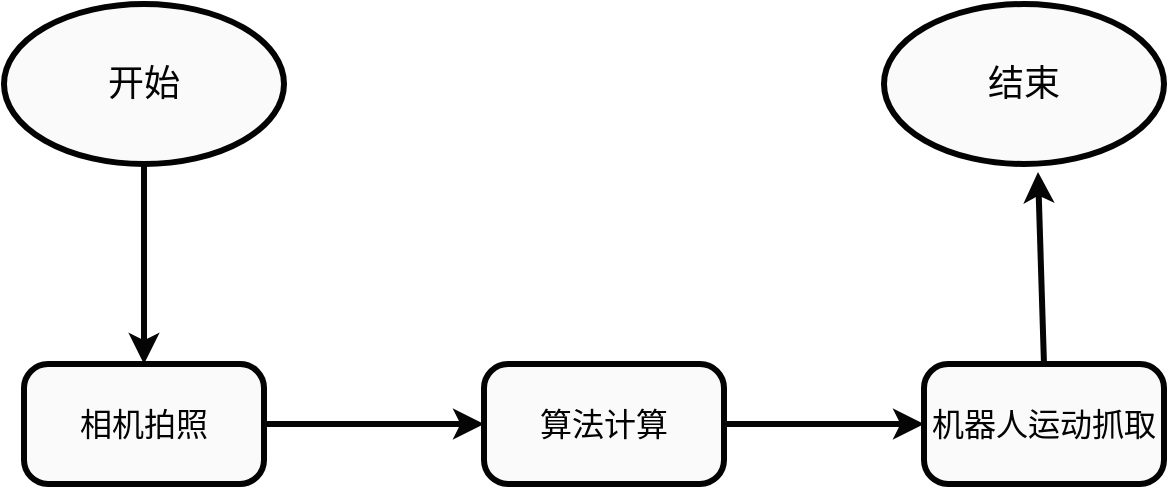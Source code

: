 <mxfile>
    <diagram id="0ZwW-vUITOqkvyoN0IJ5" name="Page-1">
        <mxGraphModel dx="1130" dy="534" grid="1" gridSize="10" guides="1" tooltips="1" connect="1" arrows="1" fold="1" page="1" pageScale="1" pageWidth="827" pageHeight="1169" background="#ffffff" math="0" shadow="0">
            <root>
                <mxCell id="0"/>
                <mxCell id="1" parent="0"/>
                <mxCell id="4" style="edgeStyle=none;html=1;entryX=0.5;entryY=0;entryDx=0;entryDy=0;fontSize=18;strokeColor=#050505;strokeWidth=3;" parent="1" source="2" target="3" edge="1">
                    <mxGeometry relative="1" as="geometry"/>
                </mxCell>
                <mxCell id="2" value="&lt;span style=&quot;font-size: 18px&quot;&gt;开始&lt;/span&gt;" style="ellipse;whiteSpace=wrap;html=1;fillColor=#FAFAFA;fontColor=#030303;strokeWidth=3;strokeColor=#030303;" parent="1" vertex="1">
                    <mxGeometry x="90" y="80" width="140" height="80" as="geometry"/>
                </mxCell>
                <mxCell id="3" value="&lt;span style=&quot;font-size: 16px&quot;&gt;相机拍照&lt;/span&gt;" style="rounded=1;whiteSpace=wrap;html=1;fontSize=12;arcSize=20;fillColor=#FAFAFA;strokeColor=#030303;fontColor=#030303;strokeWidth=3;" parent="1" vertex="1">
                    <mxGeometry x="100" y="260" width="120" height="60" as="geometry"/>
                </mxCell>
                <mxCell id="5" value="&lt;span style=&quot;font-size: 16px&quot;&gt;算法计算&lt;/span&gt;" style="rounded=1;whiteSpace=wrap;html=1;fontSize=12;arcSize=20;fillColor=#FAFAFA;strokeColor=#030303;fontColor=#030303;strokeWidth=3;" parent="1" vertex="1">
                    <mxGeometry x="330" y="260" width="120" height="60" as="geometry"/>
                </mxCell>
                <mxCell id="9" style="edgeStyle=none;html=1;fontSize=18;strokeColor=#050505;strokeWidth=3;exitX=1;exitY=0.5;exitDx=0;exitDy=0;entryX=0;entryY=0.5;entryDx=0;entryDy=0;" parent="1" source="3" target="5" edge="1">
                    <mxGeometry relative="1" as="geometry">
                        <mxPoint x="240" y="280" as="sourcePoint"/>
                        <mxPoint x="280" y="280" as="targetPoint"/>
                    </mxGeometry>
                </mxCell>
                <mxCell id="11" style="edgeStyle=none;html=1;entryX=0;entryY=0.5;entryDx=0;entryDy=0;fontSize=18;strokeColor=#050505;strokeWidth=3;exitX=1;exitY=0.5;exitDx=0;exitDy=0;" parent="1" source="5" target="13" edge="1">
                    <mxGeometry relative="1" as="geometry">
                        <mxPoint x="300" y="250" as="sourcePoint"/>
                        <mxPoint x="330" y="420" as="targetPoint"/>
                    </mxGeometry>
                </mxCell>
                <mxCell id="12" value="&lt;span style=&quot;font-size: 18px&quot;&gt;结束&lt;/span&gt;" style="ellipse;whiteSpace=wrap;html=1;fillColor=#FAFAFA;fontColor=#030303;strokeWidth=3;strokeColor=#030303;" vertex="1" parent="1">
                    <mxGeometry x="530" y="80" width="140" height="80" as="geometry"/>
                </mxCell>
                <mxCell id="13" value="&lt;span style=&quot;font-size: 16px&quot;&gt;机器人运动抓取&lt;/span&gt;" style="rounded=1;whiteSpace=wrap;html=1;fontSize=12;arcSize=20;fillColor=#FAFAFA;strokeColor=#030303;fontColor=#030303;strokeWidth=3;" vertex="1" parent="1">
                    <mxGeometry x="550" y="260" width="120" height="60" as="geometry"/>
                </mxCell>
                <mxCell id="14" style="edgeStyle=none;html=1;entryX=0.55;entryY=1.05;entryDx=0;entryDy=0;fontSize=18;strokeColor=#050505;strokeWidth=3;exitX=0.5;exitY=0;exitDx=0;exitDy=0;entryPerimeter=0;" edge="1" parent="1" source="13" target="12">
                    <mxGeometry relative="1" as="geometry">
                        <mxPoint x="460" y="340" as="sourcePoint"/>
                        <mxPoint x="550" y="340" as="targetPoint"/>
                    </mxGeometry>
                </mxCell>
            </root>
        </mxGraphModel>
    </diagram>
</mxfile>
